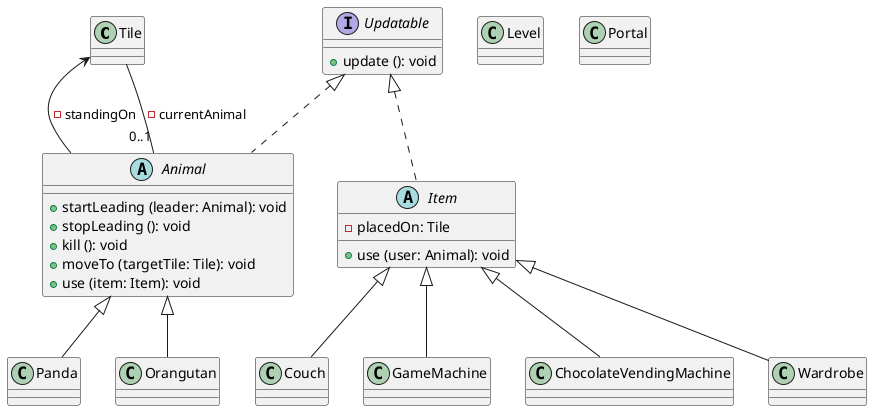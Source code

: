 @startuml

class Tile {
}

interface Updatable {
    +update (): void
}

abstract class Animal {
    +startLeading (leader: Animal): void
    +stopLeading (): void
    +kill (): void
    +moveTo (targetTile: Tile): void
    +use (item: Item): void
}

Tile <-- Animal : -standingOn
Animal "0..1" -- Tile : -currentAnimal

abstract class Item {
    -placedOn: Tile
    +use (user: Animal): void
}

Updatable <|.. Animal
Updatable <|.. Item

class Level

class Panda {
}

class Orangutan {
}

Animal <|-- Panda
Animal <|-- Orangutan

class Couch {
}

class GameMachine {
}

class ChocolateVendingMachine {
}

class Wardrobe {
}

Item <|-- Couch
Item <|-- GameMachine
Item <|-- ChocolateVendingMachine
Item <|-- Wardrobe

class Portal


@enduml